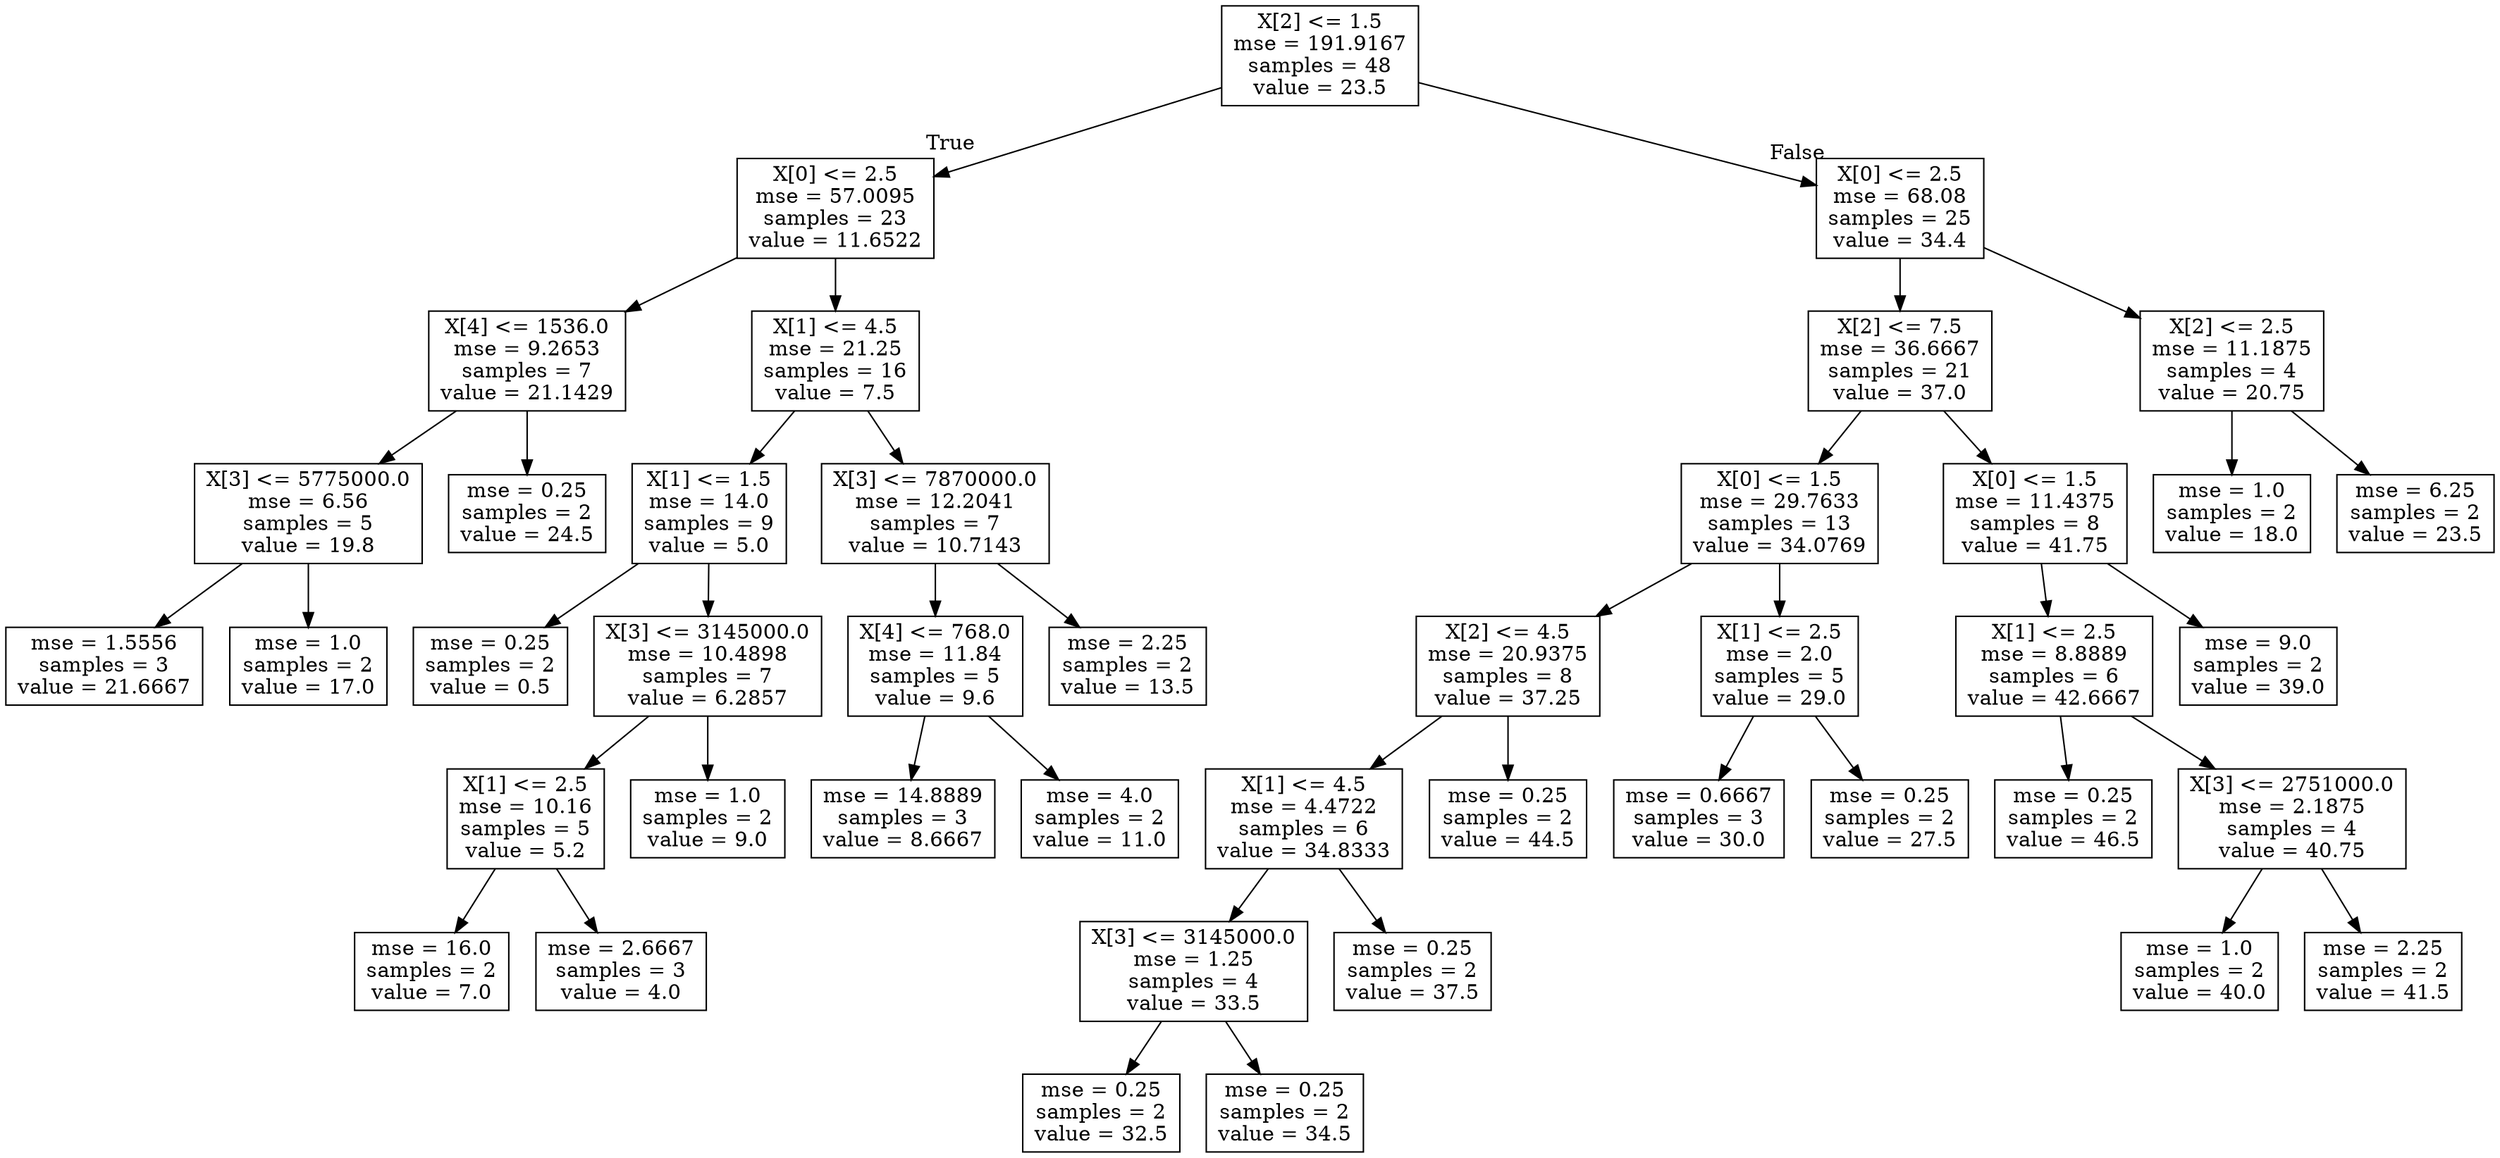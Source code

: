 digraph Tree {
node [shape=box] ;
0 [label="X[2] <= 1.5\nmse = 191.9167\nsamples = 48\nvalue = 23.5"] ;
1 [label="X[0] <= 2.5\nmse = 57.0095\nsamples = 23\nvalue = 11.6522"] ;
0 -> 1 [labeldistance=2.5, labelangle=45, headlabel="True"] ;
2 [label="X[4] <= 1536.0\nmse = 9.2653\nsamples = 7\nvalue = 21.1429"] ;
1 -> 2 ;
3 [label="X[3] <= 5775000.0\nmse = 6.56\nsamples = 5\nvalue = 19.8"] ;
2 -> 3 ;
4 [label="mse = 1.5556\nsamples = 3\nvalue = 21.6667"] ;
3 -> 4 ;
5 [label="mse = 1.0\nsamples = 2\nvalue = 17.0"] ;
3 -> 5 ;
6 [label="mse = 0.25\nsamples = 2\nvalue = 24.5"] ;
2 -> 6 ;
7 [label="X[1] <= 4.5\nmse = 21.25\nsamples = 16\nvalue = 7.5"] ;
1 -> 7 ;
8 [label="X[1] <= 1.5\nmse = 14.0\nsamples = 9\nvalue = 5.0"] ;
7 -> 8 ;
9 [label="mse = 0.25\nsamples = 2\nvalue = 0.5"] ;
8 -> 9 ;
10 [label="X[3] <= 3145000.0\nmse = 10.4898\nsamples = 7\nvalue = 6.2857"] ;
8 -> 10 ;
11 [label="X[1] <= 2.5\nmse = 10.16\nsamples = 5\nvalue = 5.2"] ;
10 -> 11 ;
12 [label="mse = 16.0\nsamples = 2\nvalue = 7.0"] ;
11 -> 12 ;
13 [label="mse = 2.6667\nsamples = 3\nvalue = 4.0"] ;
11 -> 13 ;
14 [label="mse = 1.0\nsamples = 2\nvalue = 9.0"] ;
10 -> 14 ;
15 [label="X[3] <= 7870000.0\nmse = 12.2041\nsamples = 7\nvalue = 10.7143"] ;
7 -> 15 ;
16 [label="X[4] <= 768.0\nmse = 11.84\nsamples = 5\nvalue = 9.6"] ;
15 -> 16 ;
17 [label="mse = 14.8889\nsamples = 3\nvalue = 8.6667"] ;
16 -> 17 ;
18 [label="mse = 4.0\nsamples = 2\nvalue = 11.0"] ;
16 -> 18 ;
19 [label="mse = 2.25\nsamples = 2\nvalue = 13.5"] ;
15 -> 19 ;
20 [label="X[0] <= 2.5\nmse = 68.08\nsamples = 25\nvalue = 34.4"] ;
0 -> 20 [labeldistance=2.5, labelangle=-45, headlabel="False"] ;
21 [label="X[2] <= 7.5\nmse = 36.6667\nsamples = 21\nvalue = 37.0"] ;
20 -> 21 ;
22 [label="X[0] <= 1.5\nmse = 29.7633\nsamples = 13\nvalue = 34.0769"] ;
21 -> 22 ;
23 [label="X[2] <= 4.5\nmse = 20.9375\nsamples = 8\nvalue = 37.25"] ;
22 -> 23 ;
24 [label="X[1] <= 4.5\nmse = 4.4722\nsamples = 6\nvalue = 34.8333"] ;
23 -> 24 ;
25 [label="X[3] <= 3145000.0\nmse = 1.25\nsamples = 4\nvalue = 33.5"] ;
24 -> 25 ;
26 [label="mse = 0.25\nsamples = 2\nvalue = 32.5"] ;
25 -> 26 ;
27 [label="mse = 0.25\nsamples = 2\nvalue = 34.5"] ;
25 -> 27 ;
28 [label="mse = 0.25\nsamples = 2\nvalue = 37.5"] ;
24 -> 28 ;
29 [label="mse = 0.25\nsamples = 2\nvalue = 44.5"] ;
23 -> 29 ;
30 [label="X[1] <= 2.5\nmse = 2.0\nsamples = 5\nvalue = 29.0"] ;
22 -> 30 ;
31 [label="mse = 0.6667\nsamples = 3\nvalue = 30.0"] ;
30 -> 31 ;
32 [label="mse = 0.25\nsamples = 2\nvalue = 27.5"] ;
30 -> 32 ;
33 [label="X[0] <= 1.5\nmse = 11.4375\nsamples = 8\nvalue = 41.75"] ;
21 -> 33 ;
34 [label="X[1] <= 2.5\nmse = 8.8889\nsamples = 6\nvalue = 42.6667"] ;
33 -> 34 ;
35 [label="mse = 0.25\nsamples = 2\nvalue = 46.5"] ;
34 -> 35 ;
36 [label="X[3] <= 2751000.0\nmse = 2.1875\nsamples = 4\nvalue = 40.75"] ;
34 -> 36 ;
37 [label="mse = 1.0\nsamples = 2\nvalue = 40.0"] ;
36 -> 37 ;
38 [label="mse = 2.25\nsamples = 2\nvalue = 41.5"] ;
36 -> 38 ;
39 [label="mse = 9.0\nsamples = 2\nvalue = 39.0"] ;
33 -> 39 ;
40 [label="X[2] <= 2.5\nmse = 11.1875\nsamples = 4\nvalue = 20.75"] ;
20 -> 40 ;
41 [label="mse = 1.0\nsamples = 2\nvalue = 18.0"] ;
40 -> 41 ;
42 [label="mse = 6.25\nsamples = 2\nvalue = 23.5"] ;
40 -> 42 ;
}
